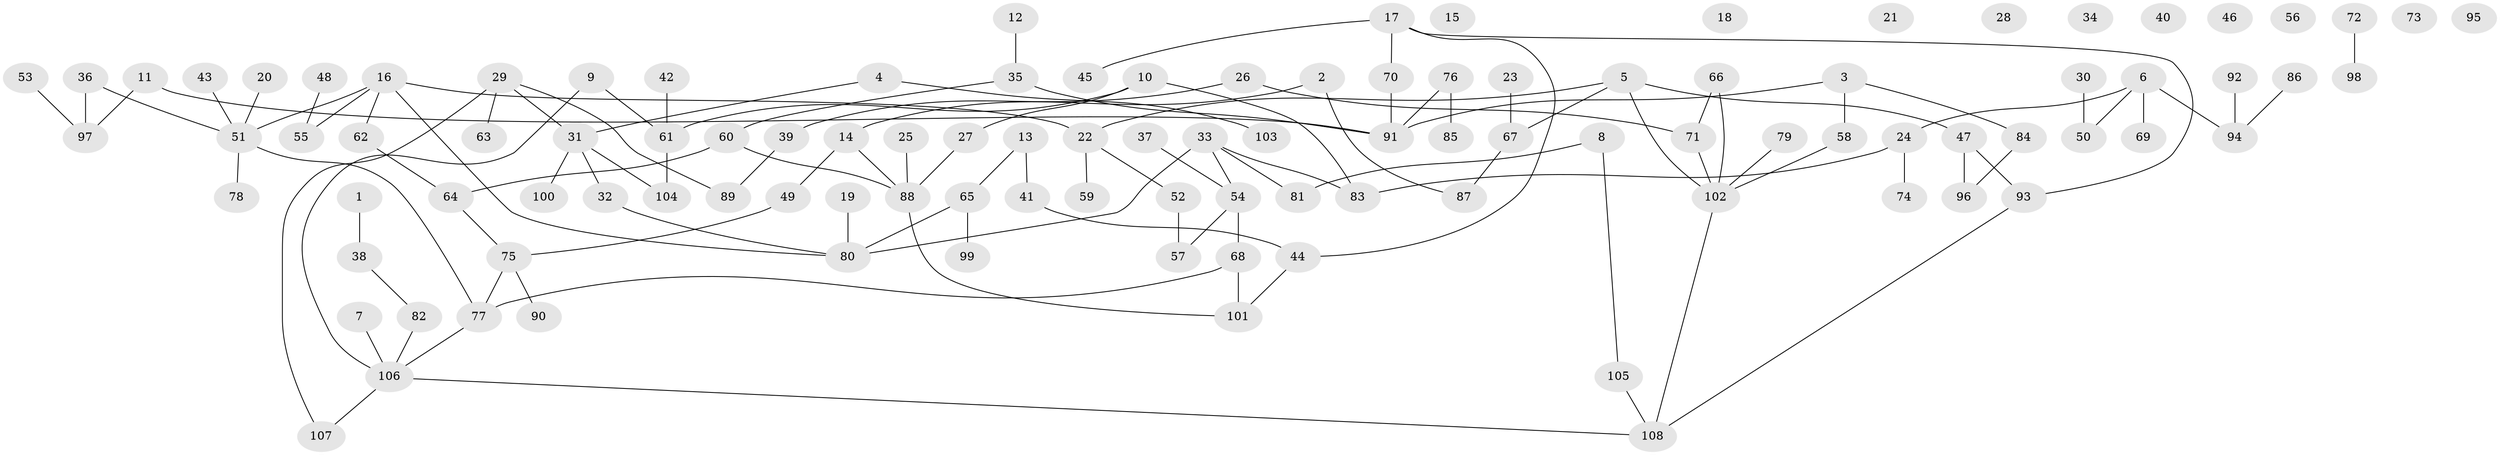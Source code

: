 // coarse degree distribution, {1: 0.24074074074074073, 3: 0.14814814814814814, 5: 0.018518518518518517, 4: 0.07407407407407407, 2: 0.2222222222222222, 6: 0.05555555555555555, 0: 0.2037037037037037, 10: 0.018518518518518517, 14: 0.018518518518518517}
// Generated by graph-tools (version 1.1) at 2025/16/03/04/25 18:16:43]
// undirected, 108 vertices, 117 edges
graph export_dot {
graph [start="1"]
  node [color=gray90,style=filled];
  1;
  2;
  3;
  4;
  5;
  6;
  7;
  8;
  9;
  10;
  11;
  12;
  13;
  14;
  15;
  16;
  17;
  18;
  19;
  20;
  21;
  22;
  23;
  24;
  25;
  26;
  27;
  28;
  29;
  30;
  31;
  32;
  33;
  34;
  35;
  36;
  37;
  38;
  39;
  40;
  41;
  42;
  43;
  44;
  45;
  46;
  47;
  48;
  49;
  50;
  51;
  52;
  53;
  54;
  55;
  56;
  57;
  58;
  59;
  60;
  61;
  62;
  63;
  64;
  65;
  66;
  67;
  68;
  69;
  70;
  71;
  72;
  73;
  74;
  75;
  76;
  77;
  78;
  79;
  80;
  81;
  82;
  83;
  84;
  85;
  86;
  87;
  88;
  89;
  90;
  91;
  92;
  93;
  94;
  95;
  96;
  97;
  98;
  99;
  100;
  101;
  102;
  103;
  104;
  105;
  106;
  107;
  108;
  1 -- 38;
  2 -- 14;
  2 -- 87;
  3 -- 58;
  3 -- 84;
  3 -- 91;
  4 -- 31;
  4 -- 103;
  5 -- 22;
  5 -- 47;
  5 -- 67;
  5 -- 102;
  6 -- 24;
  6 -- 50;
  6 -- 69;
  6 -- 94;
  7 -- 106;
  8 -- 81;
  8 -- 105;
  9 -- 61;
  9 -- 106;
  10 -- 27;
  10 -- 61;
  10 -- 83;
  11 -- 91;
  11 -- 97;
  12 -- 35;
  13 -- 41;
  13 -- 65;
  14 -- 49;
  14 -- 88;
  16 -- 22;
  16 -- 51;
  16 -- 55;
  16 -- 62;
  16 -- 80;
  17 -- 44;
  17 -- 45;
  17 -- 70;
  17 -- 93;
  19 -- 80;
  20 -- 51;
  22 -- 52;
  22 -- 59;
  23 -- 67;
  24 -- 74;
  24 -- 83;
  25 -- 88;
  26 -- 39;
  26 -- 71;
  27 -- 88;
  29 -- 31;
  29 -- 63;
  29 -- 89;
  29 -- 107;
  30 -- 50;
  31 -- 32;
  31 -- 100;
  31 -- 104;
  32 -- 80;
  33 -- 54;
  33 -- 80;
  33 -- 81;
  33 -- 83;
  35 -- 60;
  35 -- 91;
  36 -- 51;
  36 -- 97;
  37 -- 54;
  38 -- 82;
  39 -- 89;
  41 -- 44;
  42 -- 61;
  43 -- 51;
  44 -- 101;
  47 -- 93;
  47 -- 96;
  48 -- 55;
  49 -- 75;
  51 -- 77;
  51 -- 78;
  52 -- 57;
  53 -- 97;
  54 -- 57;
  54 -- 68;
  58 -- 102;
  60 -- 64;
  60 -- 88;
  61 -- 104;
  62 -- 64;
  64 -- 75;
  65 -- 80;
  65 -- 99;
  66 -- 71;
  66 -- 102;
  67 -- 87;
  68 -- 77;
  68 -- 101;
  70 -- 91;
  71 -- 102;
  72 -- 98;
  75 -- 77;
  75 -- 90;
  76 -- 85;
  76 -- 91;
  77 -- 106;
  79 -- 102;
  82 -- 106;
  84 -- 96;
  86 -- 94;
  88 -- 101;
  92 -- 94;
  93 -- 108;
  102 -- 108;
  105 -- 108;
  106 -- 107;
  106 -- 108;
}
